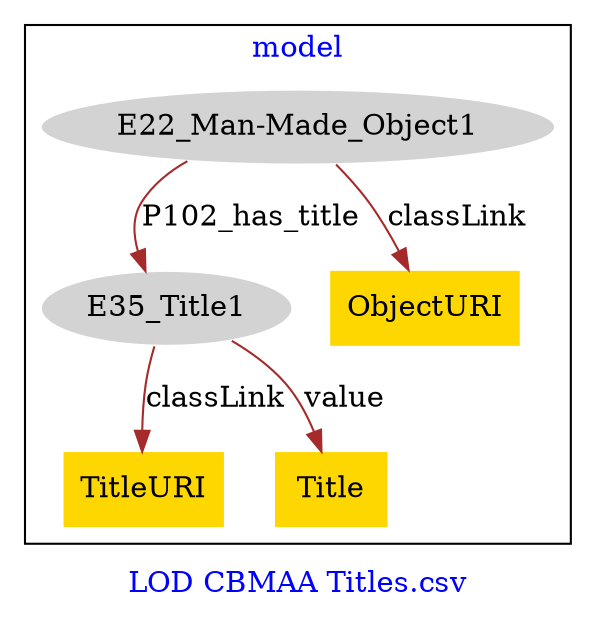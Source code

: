 digraph n0 {
fontcolor="blue"
remincross="true"
label="LOD CBMAA Titles.csv"
subgraph cluster {
label="model"
n2[style="filled",color="white",fillcolor="lightgray",label="E22_Man-Made_Object1"];
n3[style="filled",color="white",fillcolor="lightgray",label="E35_Title1"];
n4[shape="plaintext",style="filled",fillcolor="gold",label="TitleURI"];
n5[shape="plaintext",style="filled",fillcolor="gold",label="ObjectURI"];
n6[shape="plaintext",style="filled",fillcolor="gold",label="Title"];
}
n2 -> n3[color="brown",fontcolor="black",label="P102_has_title"]
n3 -> n4[color="brown",fontcolor="black",label="classLink"]
n2 -> n5[color="brown",fontcolor="black",label="classLink"]
n3 -> n6[color="brown",fontcolor="black",label="value"]
}

